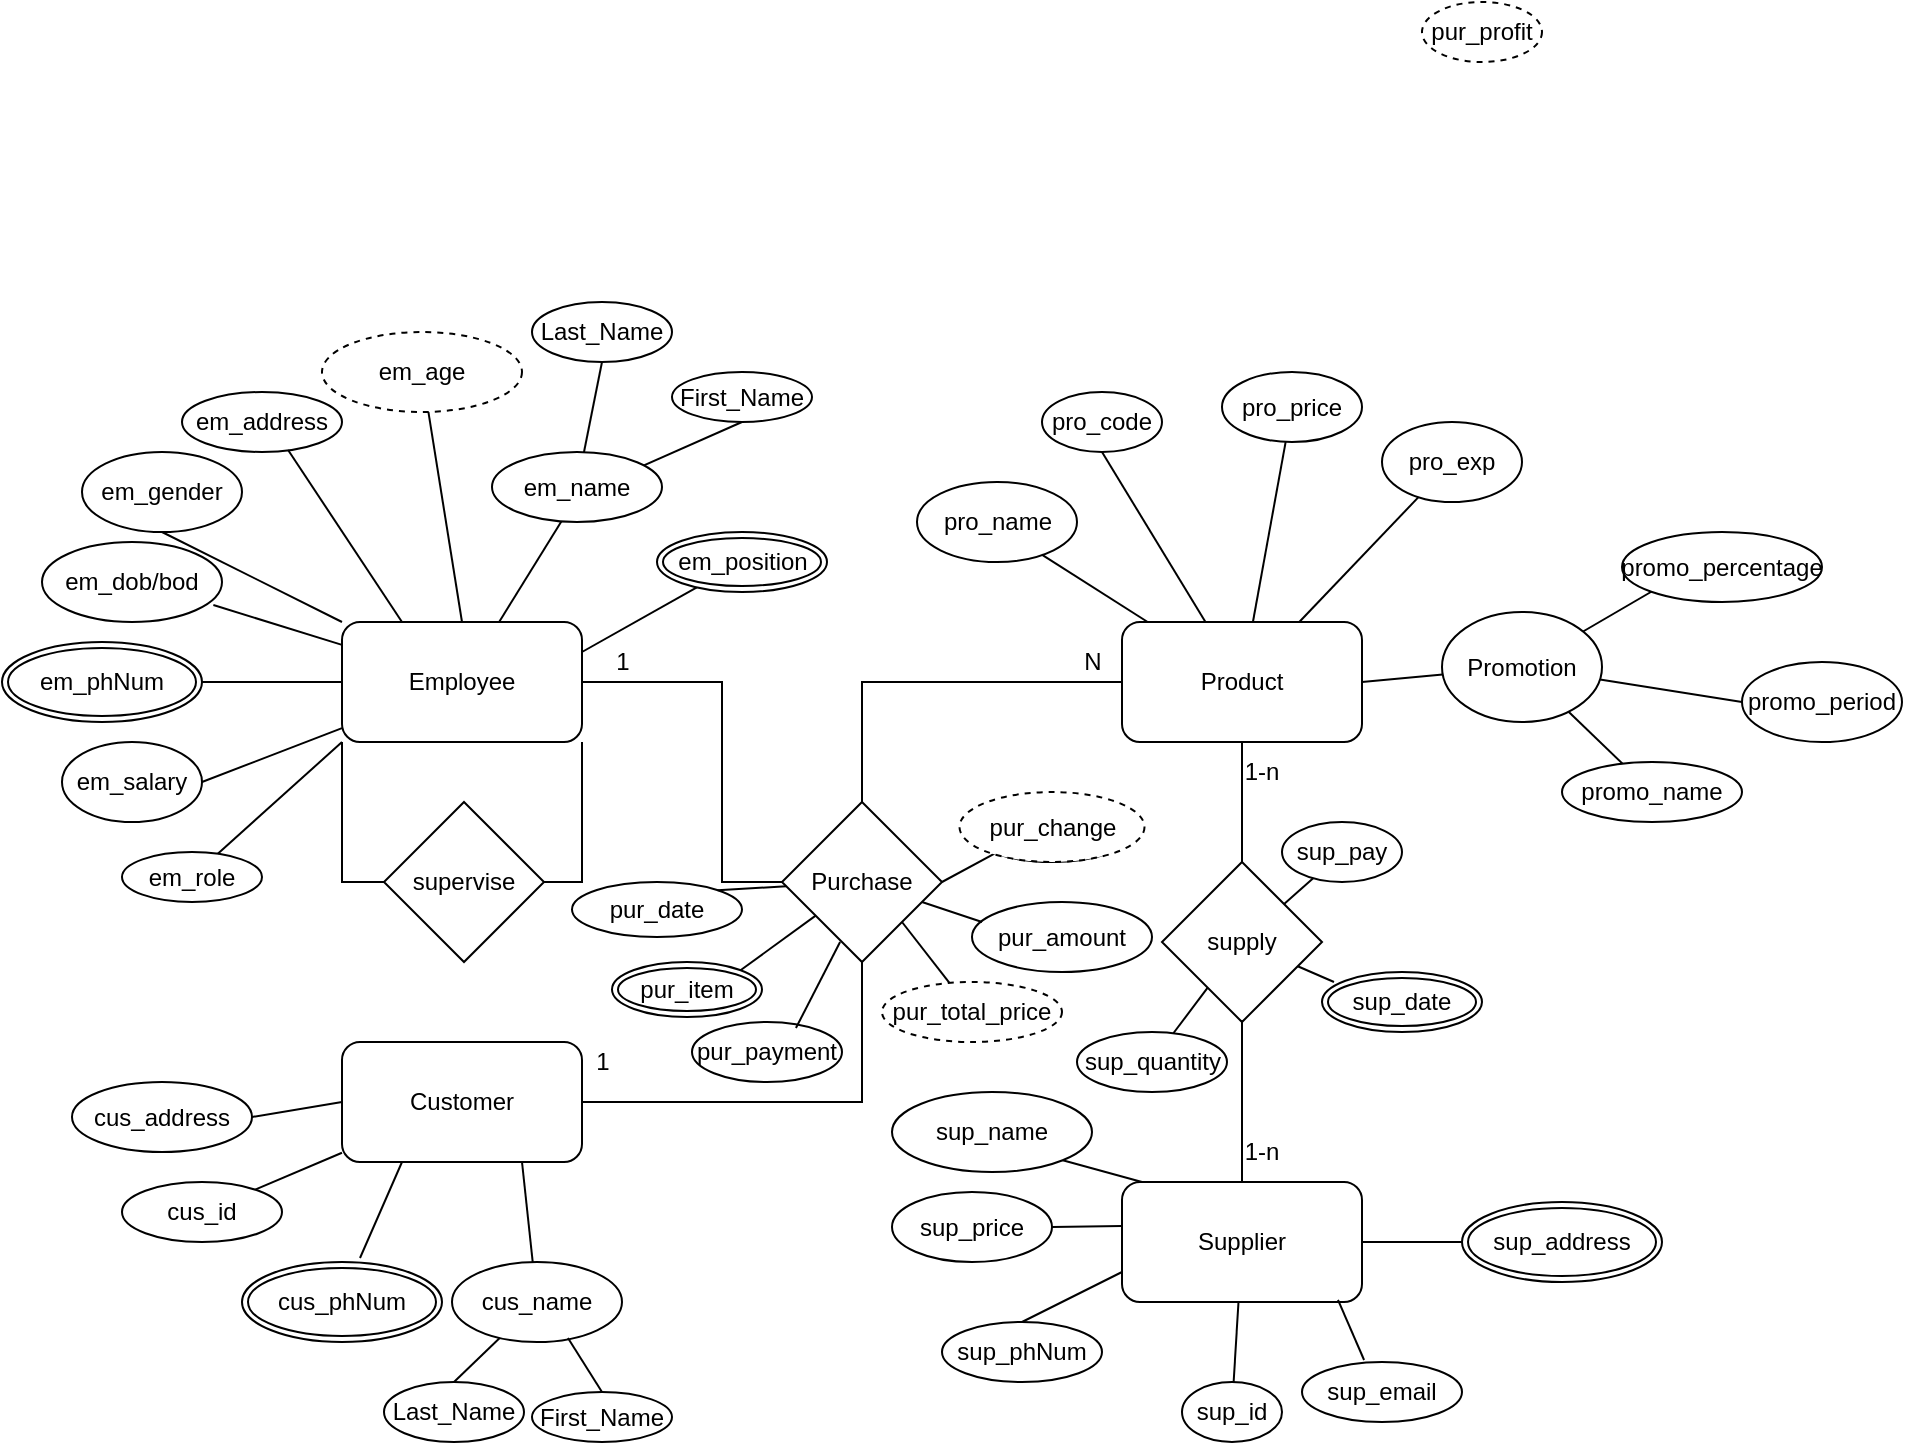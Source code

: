 <mxfile version="21.0.2" type="device"><diagram name="Page-1" id="8XFblf2jbGPu57nvvhdS"><mxGraphModel dx="1764" dy="1676" grid="1" gridSize="10" guides="1" tooltips="1" connect="1" arrows="1" fold="1" page="1" pageScale="1" pageWidth="850" pageHeight="1100" math="0" shadow="0"><root><mxCell id="0"/><mxCell id="1" parent="0"/><mxCell id="bPzJ1EM9_thI5Y3d_uKH-74" value="" style="endArrow=none;html=1;rounded=0;entryX=0.75;entryY=1;entryDx=0;entryDy=0;" parent="1" source="bPzJ1EM9_thI5Y3d_uKH-58" edge="1" target="bPzJ1EM9_thI5Y3d_uKH-7"><mxGeometry width="50" height="50" relative="1" as="geometry"><mxPoint x="350" y="510" as="sourcePoint"/><mxPoint x="160" y="460" as="targetPoint"/></mxGeometry></mxCell><mxCell id="bPzJ1EM9_thI5Y3d_uKH-39" value="" style="endArrow=none;html=1;rounded=0;" parent="1" target="bPzJ1EM9_thI5Y3d_uKH-32" edge="1" source="bPzJ1EM9_thI5Y3d_uKH-2"><mxGeometry width="50" height="50" relative="1" as="geometry"><mxPoint x="650" y="210" as="sourcePoint"/><mxPoint x="740" y="160" as="targetPoint"/></mxGeometry></mxCell><mxCell id="bPzJ1EM9_thI5Y3d_uKH-24" value="" style="endArrow=none;html=1;rounded=0;entryX=1;entryY=0.5;entryDx=0;entryDy=0;" parent="1" edge="1"><mxGeometry width="50" height="50" relative="1" as="geometry"><mxPoint x="160" y="230" as="sourcePoint"/><mxPoint x="80" y="230" as="targetPoint"/></mxGeometry></mxCell><mxCell id="bPzJ1EM9_thI5Y3d_uKH-23" value="" style="endArrow=none;html=1;rounded=0;entryX=1;entryY=0.5;entryDx=0;entryDy=0;" parent="1" source="bPzJ1EM9_thI5Y3d_uKH-1" target="bPzJ1EM9_thI5Y3d_uKH-22" edge="1"><mxGeometry width="50" height="50" relative="1" as="geometry"><mxPoint x="170" y="255" as="sourcePoint"/><mxPoint x="460" y="250" as="targetPoint"/></mxGeometry></mxCell><mxCell id="bPzJ1EM9_thI5Y3d_uKH-10" style="edgeStyle=orthogonalEdgeStyle;rounded=0;orthogonalLoop=1;jettySize=auto;html=1;entryX=0;entryY=0.5;entryDx=0;entryDy=0;endArrow=none;endFill=0;" parent="1" source="bPzJ1EM9_thI5Y3d_uKH-1" target="bPzJ1EM9_thI5Y3d_uKH-8" edge="1"><mxGeometry relative="1" as="geometry"><Array as="points"><mxPoint x="340" y="230"/><mxPoint x="340" y="330"/></Array></mxGeometry></mxCell><mxCell id="BLn6zSxnH-CLKtVxK0h2-4" style="edgeStyle=orthogonalEdgeStyle;rounded=0;orthogonalLoop=1;jettySize=auto;html=1;exitX=0;exitY=1;exitDx=0;exitDy=0;entryX=0;entryY=0.5;entryDx=0;entryDy=0;endArrow=none;endFill=0;" parent="1" source="bPzJ1EM9_thI5Y3d_uKH-1" target="BLn6zSxnH-CLKtVxK0h2-1" edge="1"><mxGeometry relative="1" as="geometry"><Array as="points"><mxPoint x="150" y="330"/></Array></mxGeometry></mxCell><mxCell id="BLn6zSxnH-CLKtVxK0h2-5" style="edgeStyle=orthogonalEdgeStyle;rounded=0;orthogonalLoop=1;jettySize=auto;html=1;exitX=1;exitY=1;exitDx=0;exitDy=0;entryX=0.925;entryY=0.438;entryDx=0;entryDy=0;entryPerimeter=0;endArrow=none;endFill=0;" parent="1" source="bPzJ1EM9_thI5Y3d_uKH-1" target="BLn6zSxnH-CLKtVxK0h2-1" edge="1"><mxGeometry relative="1" as="geometry"><Array as="points"><mxPoint x="270" y="330"/><mxPoint x="245" y="330"/></Array></mxGeometry></mxCell><mxCell id="bPzJ1EM9_thI5Y3d_uKH-1" value="Employee" style="rounded=1;whiteSpace=wrap;html=1;" parent="1" vertex="1"><mxGeometry x="150" y="200" width="120" height="60" as="geometry"/></mxCell><mxCell id="bPzJ1EM9_thI5Y3d_uKH-14" value="" style="edgeStyle=orthogonalEdgeStyle;rounded=0;orthogonalLoop=1;jettySize=auto;html=1;endArrow=none;endFill=0;" parent="1" source="bPzJ1EM9_thI5Y3d_uKH-2" target="bPzJ1EM9_thI5Y3d_uKH-13" edge="1"><mxGeometry relative="1" as="geometry"/></mxCell><mxCell id="bPzJ1EM9_thI5Y3d_uKH-2" value="Product" style="rounded=1;whiteSpace=wrap;html=1;" parent="1" vertex="1"><mxGeometry x="540" y="200" width="120" height="60" as="geometry"/></mxCell><mxCell id="bPzJ1EM9_thI5Y3d_uKH-9" style="edgeStyle=orthogonalEdgeStyle;rounded=0;orthogonalLoop=1;jettySize=auto;html=1;endArrow=none;endFill=0;" parent="1" source="bPzJ1EM9_thI5Y3d_uKH-7" target="bPzJ1EM9_thI5Y3d_uKH-2" edge="1"><mxGeometry relative="1" as="geometry"><mxPoint x="540" y="230" as="targetPoint"/><Array as="points"><mxPoint x="410" y="440"/><mxPoint x="410" y="230"/></Array></mxGeometry></mxCell><mxCell id="bPzJ1EM9_thI5Y3d_uKH-7" value="Customer" style="rounded=1;whiteSpace=wrap;html=1;" parent="1" vertex="1"><mxGeometry x="150" y="410" width="120" height="60" as="geometry"/></mxCell><mxCell id="bPzJ1EM9_thI5Y3d_uKH-8" value="Purchase" style="rhombus;whiteSpace=wrap;html=1;" parent="1" vertex="1"><mxGeometry x="370" y="290" width="80" height="80" as="geometry"/></mxCell><mxCell id="bPzJ1EM9_thI5Y3d_uKH-13" value="Supplier" style="whiteSpace=wrap;html=1;rounded=1;" parent="1" vertex="1"><mxGeometry x="540" y="480" width="120" height="60" as="geometry"/></mxCell><mxCell id="bPzJ1EM9_thI5Y3d_uKH-15" value="supply" style="rhombus;whiteSpace=wrap;html=1;" parent="1" vertex="1"><mxGeometry x="560" y="320" width="80" height="80" as="geometry"/></mxCell><mxCell id="bPzJ1EM9_thI5Y3d_uKH-18" value="em_gender" style="ellipse;whiteSpace=wrap;html=1;" parent="1" vertex="1"><mxGeometry x="20" y="115" width="80" height="40" as="geometry"/></mxCell><mxCell id="bPzJ1EM9_thI5Y3d_uKH-19" value="em_dob/bod" style="ellipse;whiteSpace=wrap;html=1;" parent="1" vertex="1"><mxGeometry y="160" width="90" height="40" as="geometry"/></mxCell><mxCell id="bPzJ1EM9_thI5Y3d_uKH-22" value="em_salary" style="ellipse;whiteSpace=wrap;html=1;" parent="1" vertex="1"><mxGeometry x="10" y="260" width="70" height="40" as="geometry"/></mxCell><mxCell id="bPzJ1EM9_thI5Y3d_uKH-25" value="" style="endArrow=none;html=1;rounded=0;entryX=0.952;entryY=0.788;entryDx=0;entryDy=0;entryPerimeter=0;" parent="1" source="bPzJ1EM9_thI5Y3d_uKH-1" target="bPzJ1EM9_thI5Y3d_uKH-19" edge="1"><mxGeometry width="50" height="50" relative="1" as="geometry"><mxPoint x="410" y="300" as="sourcePoint"/><mxPoint x="460" y="250" as="targetPoint"/></mxGeometry></mxCell><mxCell id="bPzJ1EM9_thI5Y3d_uKH-26" value="" style="endArrow=none;html=1;rounded=0;entryX=0.5;entryY=1;entryDx=0;entryDy=0;" parent="1" source="bPzJ1EM9_thI5Y3d_uKH-1" target="bPzJ1EM9_thI5Y3d_uKH-18" edge="1"><mxGeometry width="50" height="50" relative="1" as="geometry"><mxPoint x="410" y="300" as="sourcePoint"/><mxPoint x="460" y="250" as="targetPoint"/></mxGeometry></mxCell><mxCell id="bPzJ1EM9_thI5Y3d_uKH-28" value="" style="endArrow=none;html=1;rounded=0;" parent="1" source="bPzJ1EM9_thI5Y3d_uKH-1" edge="1"><mxGeometry width="50" height="50" relative="1" as="geometry"><mxPoint x="410" y="300" as="sourcePoint"/><mxPoint x="260.216" y="148.882" as="targetPoint"/></mxGeometry></mxCell><mxCell id="bPzJ1EM9_thI5Y3d_uKH-30" value="pro_code" style="ellipse;whiteSpace=wrap;html=1;" parent="1" vertex="1"><mxGeometry x="500" y="85" width="60" height="30" as="geometry"/></mxCell><mxCell id="bPzJ1EM9_thI5Y3d_uKH-32" value="pro_price" style="ellipse;whiteSpace=wrap;html=1;" parent="1" vertex="1"><mxGeometry x="590" y="75" width="70" height="35" as="geometry"/></mxCell><mxCell id="bPzJ1EM9_thI5Y3d_uKH-33" value="pro_exp" style="ellipse;whiteSpace=wrap;html=1;" parent="1" vertex="1"><mxGeometry x="670" y="100" width="70" height="40" as="geometry"/></mxCell><mxCell id="bPzJ1EM9_thI5Y3d_uKH-34" value="pro_name" style="ellipse;whiteSpace=wrap;html=1;" parent="1" vertex="1"><mxGeometry x="437.5" y="130" width="80" height="40" as="geometry"/></mxCell><mxCell id="bPzJ1EM9_thI5Y3d_uKH-36" value="" style="endArrow=none;html=1;rounded=0;entryX=0.78;entryY=0.908;entryDx=0;entryDy=0;entryPerimeter=0;" parent="1" source="bPzJ1EM9_thI5Y3d_uKH-2" target="bPzJ1EM9_thI5Y3d_uKH-34" edge="1"><mxGeometry width="50" height="50" relative="1" as="geometry"><mxPoint x="410" y="300" as="sourcePoint"/><mxPoint x="460" y="250" as="targetPoint"/></mxGeometry></mxCell><mxCell id="bPzJ1EM9_thI5Y3d_uKH-37" value="" style="endArrow=none;html=1;rounded=0;entryX=0.5;entryY=1;entryDx=0;entryDy=0;" parent="1" source="bPzJ1EM9_thI5Y3d_uKH-2" target="bPzJ1EM9_thI5Y3d_uKH-30" edge="1"><mxGeometry width="50" height="50" relative="1" as="geometry"><mxPoint x="410" y="300" as="sourcePoint"/><mxPoint x="460" y="250" as="targetPoint"/></mxGeometry></mxCell><mxCell id="bPzJ1EM9_thI5Y3d_uKH-40" value="" style="endArrow=none;html=1;rounded=0;" parent="1" source="bPzJ1EM9_thI5Y3d_uKH-2" target="bPzJ1EM9_thI5Y3d_uKH-33" edge="1"><mxGeometry width="50" height="50" relative="1" as="geometry"><mxPoint x="410" y="300" as="sourcePoint"/><mxPoint x="460" y="250" as="targetPoint"/></mxGeometry></mxCell><mxCell id="bPzJ1EM9_thI5Y3d_uKH-41" value="sup_id" style="ellipse;whiteSpace=wrap;html=1;" parent="1" vertex="1"><mxGeometry x="570" y="580" width="50" height="30" as="geometry"/></mxCell><mxCell id="bPzJ1EM9_thI5Y3d_uKH-43" value="sup_phNum" style="ellipse;whiteSpace=wrap;html=1;" parent="1" vertex="1"><mxGeometry x="450" y="550" width="80" height="30" as="geometry"/></mxCell><mxCell id="bPzJ1EM9_thI5Y3d_uKH-50" value="" style="endArrow=none;html=1;rounded=0;" parent="1" source="bPzJ1EM9_thI5Y3d_uKH-41" target="bPzJ1EM9_thI5Y3d_uKH-13" edge="1"><mxGeometry width="50" height="50" relative="1" as="geometry"><mxPoint x="410" y="470" as="sourcePoint"/><mxPoint x="460" y="420" as="targetPoint"/></mxGeometry></mxCell><mxCell id="bPzJ1EM9_thI5Y3d_uKH-52" value="" style="endArrow=none;html=1;rounded=0;entryX=0.5;entryY=0;entryDx=0;entryDy=0;exitX=0;exitY=0.75;exitDx=0;exitDy=0;" parent="1" source="bPzJ1EM9_thI5Y3d_uKH-13" target="bPzJ1EM9_thI5Y3d_uKH-43" edge="1"><mxGeometry width="50" height="50" relative="1" as="geometry"><mxPoint x="410" y="470" as="sourcePoint"/><mxPoint x="460" y="420" as="targetPoint"/></mxGeometry></mxCell><mxCell id="bPzJ1EM9_thI5Y3d_uKH-56" value="cus_id" style="ellipse;whiteSpace=wrap;html=1;" parent="1" vertex="1"><mxGeometry x="40" y="480" width="80" height="30" as="geometry"/></mxCell><mxCell id="bPzJ1EM9_thI5Y3d_uKH-58" value="cus_name" style="ellipse;whiteSpace=wrap;html=1;" parent="1" vertex="1"><mxGeometry x="205" y="520" width="85" height="40" as="geometry"/></mxCell><mxCell id="bPzJ1EM9_thI5Y3d_uKH-73" value="" style="endArrow=none;html=1;rounded=0;exitX=0.25;exitY=1;exitDx=0;exitDy=0;entryX=0.59;entryY=-0.05;entryDx=0;entryDy=0;entryPerimeter=0;" parent="1" source="bPzJ1EM9_thI5Y3d_uKH-7" target="cOi9aDypQDvLnTsqMs68-4" edge="1"><mxGeometry width="50" height="50" relative="1" as="geometry"><mxPoint x="350" y="510" as="sourcePoint"/><mxPoint x="159.806" y="520.485" as="targetPoint"/></mxGeometry></mxCell><mxCell id="bPzJ1EM9_thI5Y3d_uKH-75" value="" style="endArrow=none;html=1;rounded=0;" parent="1" source="bPzJ1EM9_thI5Y3d_uKH-56" target="bPzJ1EM9_thI5Y3d_uKH-7" edge="1"><mxGeometry width="50" height="50" relative="1" as="geometry"><mxPoint x="350" y="510" as="sourcePoint"/><mxPoint x="400" y="460" as="targetPoint"/></mxGeometry></mxCell><mxCell id="2Web05U4tkMkzTVNv4ao-2" value="1-n" style="text;html=1;strokeColor=none;fillColor=none;align=center;verticalAlign=middle;whiteSpace=wrap;rounded=0;" parent="1" vertex="1"><mxGeometry x="580" y="260" width="60" height="30" as="geometry"/></mxCell><mxCell id="2Web05U4tkMkzTVNv4ao-3" value="1-n" style="text;html=1;strokeColor=none;fillColor=none;align=center;verticalAlign=middle;whiteSpace=wrap;rounded=0;" parent="1" vertex="1"><mxGeometry x="580" y="450" width="60" height="30" as="geometry"/></mxCell><mxCell id="2Web05U4tkMkzTVNv4ao-5" value="promo_percentage" style="ellipse;whiteSpace=wrap;html=1;" parent="1" vertex="1"><mxGeometry x="790" y="155" width="100" height="35" as="geometry"/></mxCell><mxCell id="2Web05U4tkMkzTVNv4ao-6" value="promo_period" style="ellipse;whiteSpace=wrap;html=1;" parent="1" vertex="1"><mxGeometry x="850" y="220" width="80" height="40" as="geometry"/></mxCell><mxCell id="2Web05U4tkMkzTVNv4ao-7" value="promo_name" style="ellipse;whiteSpace=wrap;html=1;" parent="1" vertex="1"><mxGeometry x="760" y="270" width="90" height="30" as="geometry"/></mxCell><mxCell id="2Web05U4tkMkzTVNv4ao-8" value="Promotion" style="ellipse;whiteSpace=wrap;html=1;" parent="1" vertex="1"><mxGeometry x="700" y="195" width="80" height="55" as="geometry"/></mxCell><mxCell id="2Web05U4tkMkzTVNv4ao-11" value="" style="endArrow=none;html=1;rounded=0;entryX=0;entryY=1;entryDx=0;entryDy=0;" parent="1" source="2Web05U4tkMkzTVNv4ao-8" target="2Web05U4tkMkzTVNv4ao-5" edge="1"><mxGeometry width="50" height="50" relative="1" as="geometry"><mxPoint x="730" y="390" as="sourcePoint"/><mxPoint x="780" y="340" as="targetPoint"/></mxGeometry></mxCell><mxCell id="2Web05U4tkMkzTVNv4ao-12" value="" style="endArrow=none;html=1;rounded=0;entryX=0;entryY=0.5;entryDx=0;entryDy=0;" parent="1" source="2Web05U4tkMkzTVNv4ao-8" target="2Web05U4tkMkzTVNv4ao-6" edge="1"><mxGeometry width="50" height="50" relative="1" as="geometry"><mxPoint x="730" y="390" as="sourcePoint"/><mxPoint x="780" y="340" as="targetPoint"/></mxGeometry></mxCell><mxCell id="2Web05U4tkMkzTVNv4ao-17" value="" style="endArrow=none;html=1;rounded=0;" parent="1" source="2Web05U4tkMkzTVNv4ao-8" target="2Web05U4tkMkzTVNv4ao-7" edge="1"><mxGeometry width="50" height="50" relative="1" as="geometry"><mxPoint x="730" y="390" as="sourcePoint"/><mxPoint x="780" y="340" as="targetPoint"/></mxGeometry></mxCell><mxCell id="2Web05U4tkMkzTVNv4ao-18" value="" style="endArrow=none;html=1;rounded=0;entryX=1;entryY=0.5;entryDx=0;entryDy=0;" parent="1" source="2Web05U4tkMkzTVNv4ao-8" target="bPzJ1EM9_thI5Y3d_uKH-2" edge="1"><mxGeometry width="50" height="50" relative="1" as="geometry"><mxPoint x="730" y="390" as="sourcePoint"/><mxPoint x="780" y="340" as="targetPoint"/></mxGeometry></mxCell><mxCell id="BLn6zSxnH-CLKtVxK0h2-1" value="supervise" style="rhombus;whiteSpace=wrap;html=1;" parent="1" vertex="1"><mxGeometry x="171" y="290" width="80" height="80" as="geometry"/></mxCell><mxCell id="ZkFtVE6he-qbDQjzuVhE-1" value="1" style="text;html=1;align=center;verticalAlign=middle;resizable=0;points=[];autosize=1;strokeColor=none;fillColor=none;" parent="1" vertex="1"><mxGeometry x="275" y="205" width="30" height="30" as="geometry"/></mxCell><mxCell id="ZkFtVE6he-qbDQjzuVhE-2" value="1" style="text;html=1;align=center;verticalAlign=middle;resizable=0;points=[];autosize=1;strokeColor=none;fillColor=none;" parent="1" vertex="1"><mxGeometry x="265" y="405" width="30" height="30" as="geometry"/></mxCell><mxCell id="ZkFtVE6he-qbDQjzuVhE-3" value="N" style="text;html=1;align=center;verticalAlign=middle;resizable=0;points=[];autosize=1;strokeColor=none;fillColor=none;" parent="1" vertex="1"><mxGeometry x="510" y="205" width="30" height="30" as="geometry"/></mxCell><mxCell id="ZkFtVE6he-qbDQjzuVhE-4" value="pur_date" style="ellipse;whiteSpace=wrap;html=1;align=center;" parent="1" vertex="1"><mxGeometry x="265" y="330" width="85" height="27.5" as="geometry"/></mxCell><mxCell id="ZkFtVE6he-qbDQjzuVhE-5" value="pur_amount" style="ellipse;whiteSpace=wrap;html=1;align=center;" parent="1" vertex="1"><mxGeometry x="465" y="340" width="90" height="35" as="geometry"/></mxCell><mxCell id="ZkFtVE6he-qbDQjzuVhE-7" value="" style="endArrow=none;html=1;rounded=0;" parent="1" edge="1" target="cOi9aDypQDvLnTsqMs68-8"><mxGeometry relative="1" as="geometry"><mxPoint x="430" y="350" as="sourcePoint"/><mxPoint x="470" y="358" as="targetPoint"/></mxGeometry></mxCell><mxCell id="ZkFtVE6he-qbDQjzuVhE-13" value="" style="endArrow=none;html=1;rounded=0;" parent="1" edge="1"><mxGeometry relative="1" as="geometry"><mxPoint x="440" y="340" as="sourcePoint"/><mxPoint x="470" y="350" as="targetPoint"/></mxGeometry></mxCell><mxCell id="ZkFtVE6he-qbDQjzuVhE-14" value="" style="endArrow=none;html=1;rounded=0;exitX=1;exitY=0;exitDx=0;exitDy=0;" parent="1" source="ZkFtVE6he-qbDQjzuVhE-4" target="bPzJ1EM9_thI5Y3d_uKH-8" edge="1"><mxGeometry relative="1" as="geometry"><mxPoint x="360" y="360" as="sourcePoint"/><mxPoint x="480" y="400" as="targetPoint"/></mxGeometry></mxCell><mxCell id="ZkFtVE6he-qbDQjzuVhE-16" value="" style="endArrow=none;html=1;rounded=0;entryX=1;entryY=0;entryDx=0;entryDy=0;" parent="1" source="bPzJ1EM9_thI5Y3d_uKH-8" target="cOi9aDypQDvLnTsqMs68-43" edge="1"><mxGeometry relative="1" as="geometry"><mxPoint x="360" y="380" as="sourcePoint"/><mxPoint x="375" y="390" as="targetPoint"/></mxGeometry></mxCell><mxCell id="ZkFtVE6he-qbDQjzuVhE-18" value="em_role" style="ellipse;whiteSpace=wrap;html=1;align=center;" parent="1" vertex="1"><mxGeometry x="40" y="315" width="70" height="25" as="geometry"/></mxCell><mxCell id="ZkFtVE6he-qbDQjzuVhE-19" value="" style="endArrow=none;html=1;rounded=0;entryX=0;entryY=1;entryDx=0;entryDy=0;" parent="1" source="ZkFtVE6he-qbDQjzuVhE-18" target="bPzJ1EM9_thI5Y3d_uKH-1" edge="1"><mxGeometry relative="1" as="geometry"><mxPoint x="-130" y="330" as="sourcePoint"/><mxPoint x="30" y="330" as="targetPoint"/></mxGeometry></mxCell><mxCell id="ZkFtVE6he-qbDQjzuVhE-21" value="" style="endArrow=none;html=1;rounded=0;exitX=1;exitY=0.25;exitDx=0;exitDy=0;" parent="1" source="bPzJ1EM9_thI5Y3d_uKH-1" target="cOi9aDypQDvLnTsqMs68-38" edge="1"><mxGeometry relative="1" as="geometry"><mxPoint x="250" y="220" as="sourcePoint"/><mxPoint x="297.626" y="175.669" as="targetPoint"/></mxGeometry></mxCell><mxCell id="ZkFtVE6he-qbDQjzuVhE-24" value="" style="endArrow=none;html=1;rounded=0;entryX=0.5;entryY=0;entryDx=0;entryDy=0;" parent="1" source="cOi9aDypQDvLnTsqMs68-1" target="bPzJ1EM9_thI5Y3d_uKH-1" edge="1"><mxGeometry relative="1" as="geometry"><mxPoint x="201.7" y="108.16" as="sourcePoint"/><mxPoint x="350" y="150" as="targetPoint"/></mxGeometry></mxCell><mxCell id="ZkFtVE6he-qbDQjzuVhE-27" value="sup_price" style="ellipse;whiteSpace=wrap;html=1;align=center;" parent="1" vertex="1"><mxGeometry x="425" y="485" width="80" height="35" as="geometry"/></mxCell><mxCell id="ZkFtVE6he-qbDQjzuVhE-28" value="sup_quantity" style="ellipse;whiteSpace=wrap;html=1;" parent="1" vertex="1"><mxGeometry x="517.5" y="405" width="75" height="30" as="geometry"/></mxCell><mxCell id="ZkFtVE6he-qbDQjzuVhE-29" value="" style="endArrow=none;html=1;rounded=0;" parent="1" source="ZkFtVE6he-qbDQjzuVhE-28" target="bPzJ1EM9_thI5Y3d_uKH-15" edge="1"><mxGeometry relative="1" as="geometry"><mxPoint x="410" y="450" as="sourcePoint"/><mxPoint x="570" y="450" as="targetPoint"/></mxGeometry></mxCell><mxCell id="ZkFtVE6he-qbDQjzuVhE-30" value="" style="endArrow=none;html=1;rounded=0;exitX=1;exitY=0.5;exitDx=0;exitDy=0;entryX=0;entryY=0.367;entryDx=0;entryDy=0;entryPerimeter=0;" parent="1" source="ZkFtVE6he-qbDQjzuVhE-27" target="bPzJ1EM9_thI5Y3d_uKH-13" edge="1"><mxGeometry relative="1" as="geometry"><mxPoint x="370" y="530" as="sourcePoint"/><mxPoint x="550" y="530" as="targetPoint"/></mxGeometry></mxCell><mxCell id="ZkFtVE6he-qbDQjzuVhE-37" value="" style="endArrow=none;html=1;rounded=0;entryX=0.075;entryY=0.167;entryDx=0;entryDy=0;entryPerimeter=0;" parent="1" source="bPzJ1EM9_thI5Y3d_uKH-15" target="cOi9aDypQDvLnTsqMs68-44" edge="1"><mxGeometry relative="1" as="geometry"><mxPoint x="690" y="410" as="sourcePoint"/><mxPoint x="690.24" y="434.95" as="targetPoint"/></mxGeometry></mxCell><mxCell id="ZkFtVE6he-qbDQjzuVhE-38" value="" style="endArrow=none;html=1;rounded=0;entryX=0;entryY=0.5;entryDx=0;entryDy=0;exitX=1;exitY=0.5;exitDx=0;exitDy=0;" parent="1" source="bPzJ1EM9_thI5Y3d_uKH-13" target="cOi9aDypQDvLnTsqMs68-45" edge="1"><mxGeometry relative="1" as="geometry"><mxPoint x="680" y="400" as="sourcePoint"/><mxPoint x="763.449" y="426.911" as="targetPoint"/></mxGeometry></mxCell><mxCell id="cOi9aDypQDvLnTsqMs68-1" value="em_age" style="ellipse;whiteSpace=wrap;html=1;align=center;dashed=1;" vertex="1" parent="1"><mxGeometry x="140" y="55" width="100" height="40" as="geometry"/></mxCell><mxCell id="cOi9aDypQDvLnTsqMs68-3" value="em_phNum" style="ellipse;shape=doubleEllipse;margin=3;whiteSpace=wrap;html=1;align=center;" vertex="1" parent="1"><mxGeometry x="-20" y="210" width="100" height="40" as="geometry"/></mxCell><mxCell id="cOi9aDypQDvLnTsqMs68-4" value="cus_phNum" style="ellipse;shape=doubleEllipse;margin=3;whiteSpace=wrap;html=1;align=center;" vertex="1" parent="1"><mxGeometry x="100" y="520" width="100" height="40" as="geometry"/></mxCell><mxCell id="cOi9aDypQDvLnTsqMs68-7" value="pur_profit" style="ellipse;whiteSpace=wrap;html=1;align=center;dashed=1;" vertex="1" parent="1"><mxGeometry x="690" y="-110" width="60" height="30" as="geometry"/></mxCell><mxCell id="cOi9aDypQDvLnTsqMs68-8" value="pur_total_price" style="ellipse;whiteSpace=wrap;html=1;align=center;dashed=1;" vertex="1" parent="1"><mxGeometry x="420" y="380" width="90" height="30" as="geometry"/></mxCell><mxCell id="cOi9aDypQDvLnTsqMs68-16" value="Last_Name" style="ellipse;whiteSpace=wrap;html=1;align=center;" vertex="1" parent="1"><mxGeometry x="245" y="40" width="70" height="30" as="geometry"/></mxCell><mxCell id="cOi9aDypQDvLnTsqMs68-17" value="First_Name" style="ellipse;whiteSpace=wrap;html=1;align=center;" vertex="1" parent="1"><mxGeometry x="315" y="75" width="70" height="25" as="geometry"/></mxCell><mxCell id="cOi9aDypQDvLnTsqMs68-18" value="" style="endArrow=none;html=1;rounded=0;entryX=0.5;entryY=1;entryDx=0;entryDy=0;exitX=0.5;exitY=0;exitDx=0;exitDy=0;" edge="1" parent="1" target="cOi9aDypQDvLnTsqMs68-16"><mxGeometry relative="1" as="geometry"><mxPoint x="270" y="120" as="sourcePoint"/><mxPoint x="310" y="145" as="targetPoint"/></mxGeometry></mxCell><mxCell id="cOi9aDypQDvLnTsqMs68-19" value="" style="endArrow=none;html=1;rounded=0;entryX=0.5;entryY=1;entryDx=0;entryDy=0;exitX=1;exitY=0;exitDx=0;exitDy=0;" edge="1" parent="1" target="cOi9aDypQDvLnTsqMs68-17"><mxGeometry relative="1" as="geometry"><mxPoint x="294.749" y="124.393" as="sourcePoint"/><mxPoint x="390" y="135" as="targetPoint"/></mxGeometry></mxCell><mxCell id="cOi9aDypQDvLnTsqMs68-24" value="em_address" style="ellipse;whiteSpace=wrap;html=1;align=center;" vertex="1" parent="1"><mxGeometry x="70" y="85" width="80" height="30" as="geometry"/></mxCell><mxCell id="cOi9aDypQDvLnTsqMs68-25" value="" style="endArrow=none;html=1;rounded=0;entryX=0.25;entryY=0;entryDx=0;entryDy=0;exitX=0.663;exitY=0.967;exitDx=0;exitDy=0;exitPerimeter=0;" edge="1" parent="1" source="cOi9aDypQDvLnTsqMs68-24" target="bPzJ1EM9_thI5Y3d_uKH-1"><mxGeometry relative="1" as="geometry"><mxPoint x="110" y="130" as="sourcePoint"/><mxPoint x="270" y="130" as="targetPoint"/></mxGeometry></mxCell><mxCell id="cOi9aDypQDvLnTsqMs68-26" value="cus_address" style="ellipse;whiteSpace=wrap;html=1;align=center;" vertex="1" parent="1"><mxGeometry x="15" y="430" width="90" height="35" as="geometry"/></mxCell><mxCell id="cOi9aDypQDvLnTsqMs68-27" value="" style="endArrow=none;html=1;rounded=0;entryX=0;entryY=0.5;entryDx=0;entryDy=0;exitX=1;exitY=0.5;exitDx=0;exitDy=0;" edge="1" parent="1" source="cOi9aDypQDvLnTsqMs68-26" target="bPzJ1EM9_thI5Y3d_uKH-7"><mxGeometry relative="1" as="geometry"><mxPoint x="-30" y="470" as="sourcePoint"/><mxPoint x="130" y="470" as="targetPoint"/></mxGeometry></mxCell><mxCell id="cOi9aDypQDvLnTsqMs68-28" value="sup_pay" style="ellipse;whiteSpace=wrap;html=1;align=center;" vertex="1" parent="1"><mxGeometry x="620" y="300" width="60" height="30" as="geometry"/></mxCell><mxCell id="cOi9aDypQDvLnTsqMs68-29" value="sup_email" style="ellipse;whiteSpace=wrap;html=1;align=center;" vertex="1" parent="1"><mxGeometry x="630" y="570" width="80" height="30" as="geometry"/></mxCell><mxCell id="cOi9aDypQDvLnTsqMs68-33" value="" style="endArrow=none;html=1;rounded=0;exitX=0.9;exitY=0.983;exitDx=0;exitDy=0;exitPerimeter=0;entryX=0.388;entryY=-0.033;entryDx=0;entryDy=0;entryPerimeter=0;" edge="1" parent="1" source="bPzJ1EM9_thI5Y3d_uKH-13" target="cOi9aDypQDvLnTsqMs68-29"><mxGeometry relative="1" as="geometry"><mxPoint x="770" y="520" as="sourcePoint"/><mxPoint x="930" y="520" as="targetPoint"/></mxGeometry></mxCell><mxCell id="cOi9aDypQDvLnTsqMs68-34" value="" style="endArrow=none;html=1;rounded=0;" edge="1" parent="1" source="cOi9aDypQDvLnTsqMs68-28" target="bPzJ1EM9_thI5Y3d_uKH-15"><mxGeometry relative="1" as="geometry"><mxPoint x="470" y="270" as="sourcePoint"/><mxPoint x="630" y="270" as="targetPoint"/></mxGeometry></mxCell><mxCell id="cOi9aDypQDvLnTsqMs68-35" value="em_name" style="ellipse;whiteSpace=wrap;html=1;align=center;" vertex="1" parent="1"><mxGeometry x="225" y="115" width="85" height="35" as="geometry"/></mxCell><mxCell id="cOi9aDypQDvLnTsqMs68-38" value="em_position" style="ellipse;shape=doubleEllipse;margin=3;whiteSpace=wrap;html=1;align=center;" vertex="1" parent="1"><mxGeometry x="307.5" y="155" width="85" height="30" as="geometry"/></mxCell><mxCell id="cOi9aDypQDvLnTsqMs68-39" value="Last_Name" style="ellipse;whiteSpace=wrap;html=1;align=center;" vertex="1" parent="1"><mxGeometry x="171" y="580" width="70" height="30" as="geometry"/></mxCell><mxCell id="cOi9aDypQDvLnTsqMs68-40" value="First_Name" style="ellipse;whiteSpace=wrap;html=1;align=center;" vertex="1" parent="1"><mxGeometry x="245" y="585" width="70" height="25" as="geometry"/></mxCell><mxCell id="cOi9aDypQDvLnTsqMs68-41" value="" style="endArrow=none;html=1;rounded=0;entryX=0.5;entryY=0;entryDx=0;entryDy=0;" edge="1" parent="1" target="cOi9aDypQDvLnTsqMs68-39" source="bPzJ1EM9_thI5Y3d_uKH-58"><mxGeometry relative="1" as="geometry"><mxPoint x="250" y="570" as="sourcePoint"/><mxPoint x="220" y="695" as="targetPoint"/></mxGeometry></mxCell><mxCell id="cOi9aDypQDvLnTsqMs68-42" value="" style="endArrow=none;html=1;rounded=0;exitX=0.682;exitY=0.95;exitDx=0;exitDy=0;entryX=0.5;entryY=0;entryDx=0;entryDy=0;exitPerimeter=0;" edge="1" parent="1" target="cOi9aDypQDvLnTsqMs68-40" source="bPzJ1EM9_thI5Y3d_uKH-58"><mxGeometry relative="1" as="geometry"><mxPoint x="290" y="695" as="sourcePoint"/><mxPoint x="315" y="645" as="targetPoint"/></mxGeometry></mxCell><mxCell id="cOi9aDypQDvLnTsqMs68-43" value="pur_item" style="ellipse;shape=doubleEllipse;margin=3;whiteSpace=wrap;html=1;align=center;" vertex="1" parent="1"><mxGeometry x="285" y="370" width="75" height="27.5" as="geometry"/></mxCell><mxCell id="cOi9aDypQDvLnTsqMs68-44" value="sup_date" style="ellipse;shape=doubleEllipse;margin=3;whiteSpace=wrap;html=1;align=center;" vertex="1" parent="1"><mxGeometry x="640" y="375" width="80" height="30" as="geometry"/></mxCell><mxCell id="cOi9aDypQDvLnTsqMs68-45" value="sup_address" style="ellipse;shape=doubleEllipse;margin=3;whiteSpace=wrap;html=1;align=center;" vertex="1" parent="1"><mxGeometry x="710" y="490" width="100" height="40" as="geometry"/></mxCell><mxCell id="cOi9aDypQDvLnTsqMs68-46" value="sup_name" style="ellipse;shape=doubleEllipse;margin=3;whiteSpace=wrap;html=1;align=center;" vertex="1" parent="1"><mxGeometry x="430" y="440" width="70" height="30" as="geometry"/></mxCell><mxCell id="cOi9aDypQDvLnTsqMs68-47" value="" style="endArrow=none;html=1;rounded=0;exitX=1;exitY=1;exitDx=0;exitDy=0;" edge="1" parent="1" source="cOi9aDypQDvLnTsqMs68-48"><mxGeometry relative="1" as="geometry"><mxPoint x="410" y="360" as="sourcePoint"/><mxPoint x="550" y="480" as="targetPoint"/></mxGeometry></mxCell><mxCell id="cOi9aDypQDvLnTsqMs68-48" value="sup_name" style="ellipse;whiteSpace=wrap;html=1;align=center;" vertex="1" parent="1"><mxGeometry x="425" y="435" width="100" height="40" as="geometry"/></mxCell><mxCell id="cOi9aDypQDvLnTsqMs68-51" value="pur_changes" style="ellipse;whiteSpace=wrap;html=1;align=center;" vertex="1" parent="1"><mxGeometry x="465" y="290" width="80" height="30" as="geometry"/></mxCell><mxCell id="cOi9aDypQDvLnTsqMs68-52" value="" style="endArrow=none;html=1;rounded=0;entryX=0;entryY=1;entryDx=0;entryDy=0;exitX=1;exitY=0.5;exitDx=0;exitDy=0;" edge="1" parent="1" source="bPzJ1EM9_thI5Y3d_uKH-8" target="cOi9aDypQDvLnTsqMs68-51"><mxGeometry relative="1" as="geometry"><mxPoint x="280" y="310" as="sourcePoint"/><mxPoint x="440" y="310" as="targetPoint"/></mxGeometry></mxCell><mxCell id="cOi9aDypQDvLnTsqMs68-53" value="pur_change" style="ellipse;whiteSpace=wrap;html=1;align=center;dashed=1;" vertex="1" parent="1"><mxGeometry x="458.75" y="285" width="92.5" height="35" as="geometry"/></mxCell><mxCell id="cOi9aDypQDvLnTsqMs68-54" value="pur_payment" style="ellipse;whiteSpace=wrap;html=1;align=center;" vertex="1" parent="1"><mxGeometry x="325" y="400" width="75" height="30" as="geometry"/></mxCell><mxCell id="cOi9aDypQDvLnTsqMs68-55" value="" style="endArrow=none;html=1;rounded=0;entryX=0.363;entryY=0.875;entryDx=0;entryDy=0;entryPerimeter=0;exitX=0.693;exitY=0.1;exitDx=0;exitDy=0;exitPerimeter=0;" edge="1" parent="1" source="cOi9aDypQDvLnTsqMs68-54" target="bPzJ1EM9_thI5Y3d_uKH-8"><mxGeometry relative="1" as="geometry"><mxPoint x="200" y="380" as="sourcePoint"/><mxPoint x="360" y="380" as="targetPoint"/></mxGeometry></mxCell></root></mxGraphModel></diagram></mxfile>